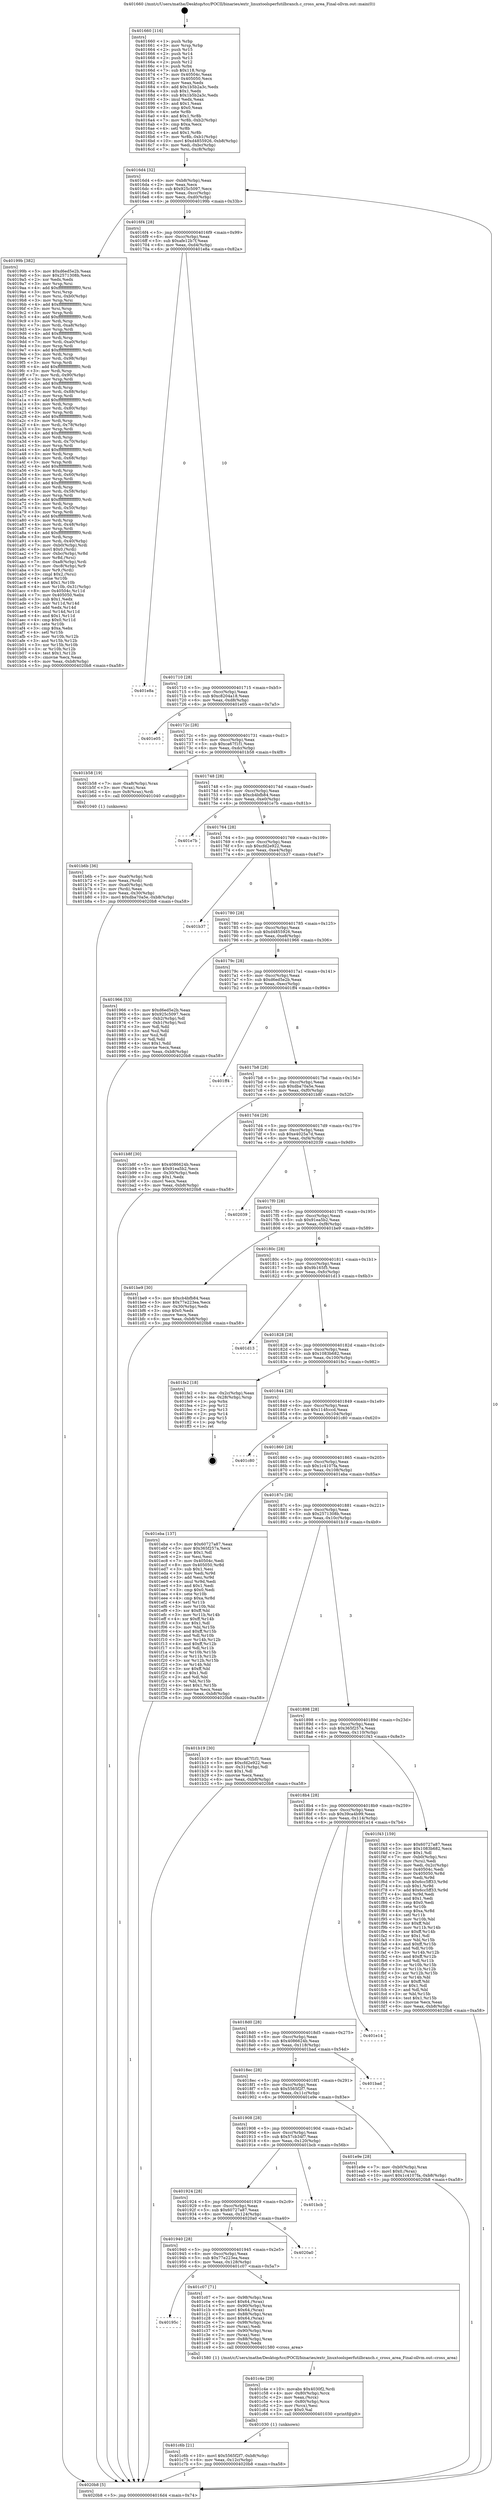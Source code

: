 digraph "0x401660" {
  label = "0x401660 (/mnt/c/Users/mathe/Desktop/tcc/POCII/binaries/extr_linuxtoolsperfutilbranch.c_cross_area_Final-ollvm.out::main(0))"
  labelloc = "t"
  node[shape=record]

  Entry [label="",width=0.3,height=0.3,shape=circle,fillcolor=black,style=filled]
  "0x4016d4" [label="{
     0x4016d4 [32]\l
     | [instrs]\l
     &nbsp;&nbsp;0x4016d4 \<+6\>: mov -0xb8(%rbp),%eax\l
     &nbsp;&nbsp;0x4016da \<+2\>: mov %eax,%ecx\l
     &nbsp;&nbsp;0x4016dc \<+6\>: sub $0x925c5097,%ecx\l
     &nbsp;&nbsp;0x4016e2 \<+6\>: mov %eax,-0xcc(%rbp)\l
     &nbsp;&nbsp;0x4016e8 \<+6\>: mov %ecx,-0xd0(%rbp)\l
     &nbsp;&nbsp;0x4016ee \<+6\>: je 000000000040199b \<main+0x33b\>\l
  }"]
  "0x40199b" [label="{
     0x40199b [382]\l
     | [instrs]\l
     &nbsp;&nbsp;0x40199b \<+5\>: mov $0xd6ed5e2b,%eax\l
     &nbsp;&nbsp;0x4019a0 \<+5\>: mov $0x2571308b,%ecx\l
     &nbsp;&nbsp;0x4019a5 \<+2\>: xor %edx,%edx\l
     &nbsp;&nbsp;0x4019a7 \<+3\>: mov %rsp,%rsi\l
     &nbsp;&nbsp;0x4019aa \<+4\>: add $0xfffffffffffffff0,%rsi\l
     &nbsp;&nbsp;0x4019ae \<+3\>: mov %rsi,%rsp\l
     &nbsp;&nbsp;0x4019b1 \<+7\>: mov %rsi,-0xb0(%rbp)\l
     &nbsp;&nbsp;0x4019b8 \<+3\>: mov %rsp,%rsi\l
     &nbsp;&nbsp;0x4019bb \<+4\>: add $0xfffffffffffffff0,%rsi\l
     &nbsp;&nbsp;0x4019bf \<+3\>: mov %rsi,%rsp\l
     &nbsp;&nbsp;0x4019c2 \<+3\>: mov %rsp,%rdi\l
     &nbsp;&nbsp;0x4019c5 \<+4\>: add $0xfffffffffffffff0,%rdi\l
     &nbsp;&nbsp;0x4019c9 \<+3\>: mov %rdi,%rsp\l
     &nbsp;&nbsp;0x4019cc \<+7\>: mov %rdi,-0xa8(%rbp)\l
     &nbsp;&nbsp;0x4019d3 \<+3\>: mov %rsp,%rdi\l
     &nbsp;&nbsp;0x4019d6 \<+4\>: add $0xfffffffffffffff0,%rdi\l
     &nbsp;&nbsp;0x4019da \<+3\>: mov %rdi,%rsp\l
     &nbsp;&nbsp;0x4019dd \<+7\>: mov %rdi,-0xa0(%rbp)\l
     &nbsp;&nbsp;0x4019e4 \<+3\>: mov %rsp,%rdi\l
     &nbsp;&nbsp;0x4019e7 \<+4\>: add $0xfffffffffffffff0,%rdi\l
     &nbsp;&nbsp;0x4019eb \<+3\>: mov %rdi,%rsp\l
     &nbsp;&nbsp;0x4019ee \<+7\>: mov %rdi,-0x98(%rbp)\l
     &nbsp;&nbsp;0x4019f5 \<+3\>: mov %rsp,%rdi\l
     &nbsp;&nbsp;0x4019f8 \<+4\>: add $0xfffffffffffffff0,%rdi\l
     &nbsp;&nbsp;0x4019fc \<+3\>: mov %rdi,%rsp\l
     &nbsp;&nbsp;0x4019ff \<+7\>: mov %rdi,-0x90(%rbp)\l
     &nbsp;&nbsp;0x401a06 \<+3\>: mov %rsp,%rdi\l
     &nbsp;&nbsp;0x401a09 \<+4\>: add $0xfffffffffffffff0,%rdi\l
     &nbsp;&nbsp;0x401a0d \<+3\>: mov %rdi,%rsp\l
     &nbsp;&nbsp;0x401a10 \<+7\>: mov %rdi,-0x88(%rbp)\l
     &nbsp;&nbsp;0x401a17 \<+3\>: mov %rsp,%rdi\l
     &nbsp;&nbsp;0x401a1a \<+4\>: add $0xfffffffffffffff0,%rdi\l
     &nbsp;&nbsp;0x401a1e \<+3\>: mov %rdi,%rsp\l
     &nbsp;&nbsp;0x401a21 \<+4\>: mov %rdi,-0x80(%rbp)\l
     &nbsp;&nbsp;0x401a25 \<+3\>: mov %rsp,%rdi\l
     &nbsp;&nbsp;0x401a28 \<+4\>: add $0xfffffffffffffff0,%rdi\l
     &nbsp;&nbsp;0x401a2c \<+3\>: mov %rdi,%rsp\l
     &nbsp;&nbsp;0x401a2f \<+4\>: mov %rdi,-0x78(%rbp)\l
     &nbsp;&nbsp;0x401a33 \<+3\>: mov %rsp,%rdi\l
     &nbsp;&nbsp;0x401a36 \<+4\>: add $0xfffffffffffffff0,%rdi\l
     &nbsp;&nbsp;0x401a3a \<+3\>: mov %rdi,%rsp\l
     &nbsp;&nbsp;0x401a3d \<+4\>: mov %rdi,-0x70(%rbp)\l
     &nbsp;&nbsp;0x401a41 \<+3\>: mov %rsp,%rdi\l
     &nbsp;&nbsp;0x401a44 \<+4\>: add $0xfffffffffffffff0,%rdi\l
     &nbsp;&nbsp;0x401a48 \<+3\>: mov %rdi,%rsp\l
     &nbsp;&nbsp;0x401a4b \<+4\>: mov %rdi,-0x68(%rbp)\l
     &nbsp;&nbsp;0x401a4f \<+3\>: mov %rsp,%rdi\l
     &nbsp;&nbsp;0x401a52 \<+4\>: add $0xfffffffffffffff0,%rdi\l
     &nbsp;&nbsp;0x401a56 \<+3\>: mov %rdi,%rsp\l
     &nbsp;&nbsp;0x401a59 \<+4\>: mov %rdi,-0x60(%rbp)\l
     &nbsp;&nbsp;0x401a5d \<+3\>: mov %rsp,%rdi\l
     &nbsp;&nbsp;0x401a60 \<+4\>: add $0xfffffffffffffff0,%rdi\l
     &nbsp;&nbsp;0x401a64 \<+3\>: mov %rdi,%rsp\l
     &nbsp;&nbsp;0x401a67 \<+4\>: mov %rdi,-0x58(%rbp)\l
     &nbsp;&nbsp;0x401a6b \<+3\>: mov %rsp,%rdi\l
     &nbsp;&nbsp;0x401a6e \<+4\>: add $0xfffffffffffffff0,%rdi\l
     &nbsp;&nbsp;0x401a72 \<+3\>: mov %rdi,%rsp\l
     &nbsp;&nbsp;0x401a75 \<+4\>: mov %rdi,-0x50(%rbp)\l
     &nbsp;&nbsp;0x401a79 \<+3\>: mov %rsp,%rdi\l
     &nbsp;&nbsp;0x401a7c \<+4\>: add $0xfffffffffffffff0,%rdi\l
     &nbsp;&nbsp;0x401a80 \<+3\>: mov %rdi,%rsp\l
     &nbsp;&nbsp;0x401a83 \<+4\>: mov %rdi,-0x48(%rbp)\l
     &nbsp;&nbsp;0x401a87 \<+3\>: mov %rsp,%rdi\l
     &nbsp;&nbsp;0x401a8a \<+4\>: add $0xfffffffffffffff0,%rdi\l
     &nbsp;&nbsp;0x401a8e \<+3\>: mov %rdi,%rsp\l
     &nbsp;&nbsp;0x401a91 \<+4\>: mov %rdi,-0x40(%rbp)\l
     &nbsp;&nbsp;0x401a95 \<+7\>: mov -0xb0(%rbp),%rdi\l
     &nbsp;&nbsp;0x401a9c \<+6\>: movl $0x0,(%rdi)\l
     &nbsp;&nbsp;0x401aa2 \<+7\>: mov -0xbc(%rbp),%r8d\l
     &nbsp;&nbsp;0x401aa9 \<+3\>: mov %r8d,(%rsi)\l
     &nbsp;&nbsp;0x401aac \<+7\>: mov -0xa8(%rbp),%rdi\l
     &nbsp;&nbsp;0x401ab3 \<+7\>: mov -0xc8(%rbp),%r9\l
     &nbsp;&nbsp;0x401aba \<+3\>: mov %r9,(%rdi)\l
     &nbsp;&nbsp;0x401abd \<+3\>: cmpl $0x2,(%rsi)\l
     &nbsp;&nbsp;0x401ac0 \<+4\>: setne %r10b\l
     &nbsp;&nbsp;0x401ac4 \<+4\>: and $0x1,%r10b\l
     &nbsp;&nbsp;0x401ac8 \<+4\>: mov %r10b,-0x31(%rbp)\l
     &nbsp;&nbsp;0x401acc \<+8\>: mov 0x40504c,%r11d\l
     &nbsp;&nbsp;0x401ad4 \<+7\>: mov 0x405050,%ebx\l
     &nbsp;&nbsp;0x401adb \<+3\>: sub $0x1,%edx\l
     &nbsp;&nbsp;0x401ade \<+3\>: mov %r11d,%r14d\l
     &nbsp;&nbsp;0x401ae1 \<+3\>: add %edx,%r14d\l
     &nbsp;&nbsp;0x401ae4 \<+4\>: imul %r14d,%r11d\l
     &nbsp;&nbsp;0x401ae8 \<+4\>: and $0x1,%r11d\l
     &nbsp;&nbsp;0x401aec \<+4\>: cmp $0x0,%r11d\l
     &nbsp;&nbsp;0x401af0 \<+4\>: sete %r10b\l
     &nbsp;&nbsp;0x401af4 \<+3\>: cmp $0xa,%ebx\l
     &nbsp;&nbsp;0x401af7 \<+4\>: setl %r15b\l
     &nbsp;&nbsp;0x401afb \<+3\>: mov %r10b,%r12b\l
     &nbsp;&nbsp;0x401afe \<+3\>: and %r15b,%r12b\l
     &nbsp;&nbsp;0x401b01 \<+3\>: xor %r15b,%r10b\l
     &nbsp;&nbsp;0x401b04 \<+3\>: or %r10b,%r12b\l
     &nbsp;&nbsp;0x401b07 \<+4\>: test $0x1,%r12b\l
     &nbsp;&nbsp;0x401b0b \<+3\>: cmovne %ecx,%eax\l
     &nbsp;&nbsp;0x401b0e \<+6\>: mov %eax,-0xb8(%rbp)\l
     &nbsp;&nbsp;0x401b14 \<+5\>: jmp 00000000004020b8 \<main+0xa58\>\l
  }"]
  "0x4016f4" [label="{
     0x4016f4 [28]\l
     | [instrs]\l
     &nbsp;&nbsp;0x4016f4 \<+5\>: jmp 00000000004016f9 \<main+0x99\>\l
     &nbsp;&nbsp;0x4016f9 \<+6\>: mov -0xcc(%rbp),%eax\l
     &nbsp;&nbsp;0x4016ff \<+5\>: sub $0xafe12b7f,%eax\l
     &nbsp;&nbsp;0x401704 \<+6\>: mov %eax,-0xd4(%rbp)\l
     &nbsp;&nbsp;0x40170a \<+6\>: je 0000000000401e8a \<main+0x82a\>\l
  }"]
  Exit [label="",width=0.3,height=0.3,shape=circle,fillcolor=black,style=filled,peripheries=2]
  "0x401e8a" [label="{
     0x401e8a\l
  }", style=dashed]
  "0x401710" [label="{
     0x401710 [28]\l
     | [instrs]\l
     &nbsp;&nbsp;0x401710 \<+5\>: jmp 0000000000401715 \<main+0xb5\>\l
     &nbsp;&nbsp;0x401715 \<+6\>: mov -0xcc(%rbp),%eax\l
     &nbsp;&nbsp;0x40171b \<+5\>: sub $0xc8204a18,%eax\l
     &nbsp;&nbsp;0x401720 \<+6\>: mov %eax,-0xd8(%rbp)\l
     &nbsp;&nbsp;0x401726 \<+6\>: je 0000000000401e05 \<main+0x7a5\>\l
  }"]
  "0x401c6b" [label="{
     0x401c6b [21]\l
     | [instrs]\l
     &nbsp;&nbsp;0x401c6b \<+10\>: movl $0x5565f2f7,-0xb8(%rbp)\l
     &nbsp;&nbsp;0x401c75 \<+6\>: mov %eax,-0x12c(%rbp)\l
     &nbsp;&nbsp;0x401c7b \<+5\>: jmp 00000000004020b8 \<main+0xa58\>\l
  }"]
  "0x401e05" [label="{
     0x401e05\l
  }", style=dashed]
  "0x40172c" [label="{
     0x40172c [28]\l
     | [instrs]\l
     &nbsp;&nbsp;0x40172c \<+5\>: jmp 0000000000401731 \<main+0xd1\>\l
     &nbsp;&nbsp;0x401731 \<+6\>: mov -0xcc(%rbp),%eax\l
     &nbsp;&nbsp;0x401737 \<+5\>: sub $0xca67f1f1,%eax\l
     &nbsp;&nbsp;0x40173c \<+6\>: mov %eax,-0xdc(%rbp)\l
     &nbsp;&nbsp;0x401742 \<+6\>: je 0000000000401b58 \<main+0x4f8\>\l
  }"]
  "0x401c4e" [label="{
     0x401c4e [29]\l
     | [instrs]\l
     &nbsp;&nbsp;0x401c4e \<+10\>: movabs $0x4030f2,%rdi\l
     &nbsp;&nbsp;0x401c58 \<+4\>: mov -0x80(%rbp),%rcx\l
     &nbsp;&nbsp;0x401c5c \<+2\>: mov %eax,(%rcx)\l
     &nbsp;&nbsp;0x401c5e \<+4\>: mov -0x80(%rbp),%rcx\l
     &nbsp;&nbsp;0x401c62 \<+2\>: mov (%rcx),%esi\l
     &nbsp;&nbsp;0x401c64 \<+2\>: mov $0x0,%al\l
     &nbsp;&nbsp;0x401c66 \<+5\>: call 0000000000401030 \<printf@plt\>\l
     | [calls]\l
     &nbsp;&nbsp;0x401030 \{1\} (unknown)\l
  }"]
  "0x401b58" [label="{
     0x401b58 [19]\l
     | [instrs]\l
     &nbsp;&nbsp;0x401b58 \<+7\>: mov -0xa8(%rbp),%rax\l
     &nbsp;&nbsp;0x401b5f \<+3\>: mov (%rax),%rax\l
     &nbsp;&nbsp;0x401b62 \<+4\>: mov 0x8(%rax),%rdi\l
     &nbsp;&nbsp;0x401b66 \<+5\>: call 0000000000401040 \<atoi@plt\>\l
     | [calls]\l
     &nbsp;&nbsp;0x401040 \{1\} (unknown)\l
  }"]
  "0x401748" [label="{
     0x401748 [28]\l
     | [instrs]\l
     &nbsp;&nbsp;0x401748 \<+5\>: jmp 000000000040174d \<main+0xed\>\l
     &nbsp;&nbsp;0x40174d \<+6\>: mov -0xcc(%rbp),%eax\l
     &nbsp;&nbsp;0x401753 \<+5\>: sub $0xcb4bfb84,%eax\l
     &nbsp;&nbsp;0x401758 \<+6\>: mov %eax,-0xe0(%rbp)\l
     &nbsp;&nbsp;0x40175e \<+6\>: je 0000000000401e7b \<main+0x81b\>\l
  }"]
  "0x40195c" [label="{
     0x40195c\l
  }", style=dashed]
  "0x401e7b" [label="{
     0x401e7b\l
  }", style=dashed]
  "0x401764" [label="{
     0x401764 [28]\l
     | [instrs]\l
     &nbsp;&nbsp;0x401764 \<+5\>: jmp 0000000000401769 \<main+0x109\>\l
     &nbsp;&nbsp;0x401769 \<+6\>: mov -0xcc(%rbp),%eax\l
     &nbsp;&nbsp;0x40176f \<+5\>: sub $0xcfd2e922,%eax\l
     &nbsp;&nbsp;0x401774 \<+6\>: mov %eax,-0xe4(%rbp)\l
     &nbsp;&nbsp;0x40177a \<+6\>: je 0000000000401b37 \<main+0x4d7\>\l
  }"]
  "0x401c07" [label="{
     0x401c07 [71]\l
     | [instrs]\l
     &nbsp;&nbsp;0x401c07 \<+7\>: mov -0x98(%rbp),%rax\l
     &nbsp;&nbsp;0x401c0e \<+6\>: movl $0x64,(%rax)\l
     &nbsp;&nbsp;0x401c14 \<+7\>: mov -0x90(%rbp),%rax\l
     &nbsp;&nbsp;0x401c1b \<+6\>: movl $0x64,(%rax)\l
     &nbsp;&nbsp;0x401c21 \<+7\>: mov -0x88(%rbp),%rax\l
     &nbsp;&nbsp;0x401c28 \<+6\>: movl $0x64,(%rax)\l
     &nbsp;&nbsp;0x401c2e \<+7\>: mov -0x98(%rbp),%rax\l
     &nbsp;&nbsp;0x401c35 \<+2\>: mov (%rax),%edi\l
     &nbsp;&nbsp;0x401c37 \<+7\>: mov -0x90(%rbp),%rax\l
     &nbsp;&nbsp;0x401c3e \<+2\>: mov (%rax),%esi\l
     &nbsp;&nbsp;0x401c40 \<+7\>: mov -0x88(%rbp),%rax\l
     &nbsp;&nbsp;0x401c47 \<+2\>: mov (%rax),%edx\l
     &nbsp;&nbsp;0x401c49 \<+5\>: call 0000000000401580 \<cross_area\>\l
     | [calls]\l
     &nbsp;&nbsp;0x401580 \{1\} (/mnt/c/Users/mathe/Desktop/tcc/POCII/binaries/extr_linuxtoolsperfutilbranch.c_cross_area_Final-ollvm.out::cross_area)\l
  }"]
  "0x401b37" [label="{
     0x401b37\l
  }", style=dashed]
  "0x401780" [label="{
     0x401780 [28]\l
     | [instrs]\l
     &nbsp;&nbsp;0x401780 \<+5\>: jmp 0000000000401785 \<main+0x125\>\l
     &nbsp;&nbsp;0x401785 \<+6\>: mov -0xcc(%rbp),%eax\l
     &nbsp;&nbsp;0x40178b \<+5\>: sub $0xd4855926,%eax\l
     &nbsp;&nbsp;0x401790 \<+6\>: mov %eax,-0xe8(%rbp)\l
     &nbsp;&nbsp;0x401796 \<+6\>: je 0000000000401966 \<main+0x306\>\l
  }"]
  "0x401940" [label="{
     0x401940 [28]\l
     | [instrs]\l
     &nbsp;&nbsp;0x401940 \<+5\>: jmp 0000000000401945 \<main+0x2e5\>\l
     &nbsp;&nbsp;0x401945 \<+6\>: mov -0xcc(%rbp),%eax\l
     &nbsp;&nbsp;0x40194b \<+5\>: sub $0x77e223ea,%eax\l
     &nbsp;&nbsp;0x401950 \<+6\>: mov %eax,-0x128(%rbp)\l
     &nbsp;&nbsp;0x401956 \<+6\>: je 0000000000401c07 \<main+0x5a7\>\l
  }"]
  "0x401966" [label="{
     0x401966 [53]\l
     | [instrs]\l
     &nbsp;&nbsp;0x401966 \<+5\>: mov $0xd6ed5e2b,%eax\l
     &nbsp;&nbsp;0x40196b \<+5\>: mov $0x925c5097,%ecx\l
     &nbsp;&nbsp;0x401970 \<+6\>: mov -0xb2(%rbp),%dl\l
     &nbsp;&nbsp;0x401976 \<+7\>: mov -0xb1(%rbp),%sil\l
     &nbsp;&nbsp;0x40197d \<+3\>: mov %dl,%dil\l
     &nbsp;&nbsp;0x401980 \<+3\>: and %sil,%dil\l
     &nbsp;&nbsp;0x401983 \<+3\>: xor %sil,%dl\l
     &nbsp;&nbsp;0x401986 \<+3\>: or %dl,%dil\l
     &nbsp;&nbsp;0x401989 \<+4\>: test $0x1,%dil\l
     &nbsp;&nbsp;0x40198d \<+3\>: cmovne %ecx,%eax\l
     &nbsp;&nbsp;0x401990 \<+6\>: mov %eax,-0xb8(%rbp)\l
     &nbsp;&nbsp;0x401996 \<+5\>: jmp 00000000004020b8 \<main+0xa58\>\l
  }"]
  "0x40179c" [label="{
     0x40179c [28]\l
     | [instrs]\l
     &nbsp;&nbsp;0x40179c \<+5\>: jmp 00000000004017a1 \<main+0x141\>\l
     &nbsp;&nbsp;0x4017a1 \<+6\>: mov -0xcc(%rbp),%eax\l
     &nbsp;&nbsp;0x4017a7 \<+5\>: sub $0xd6ed5e2b,%eax\l
     &nbsp;&nbsp;0x4017ac \<+6\>: mov %eax,-0xec(%rbp)\l
     &nbsp;&nbsp;0x4017b2 \<+6\>: je 0000000000401ff4 \<main+0x994\>\l
  }"]
  "0x4020b8" [label="{
     0x4020b8 [5]\l
     | [instrs]\l
     &nbsp;&nbsp;0x4020b8 \<+5\>: jmp 00000000004016d4 \<main+0x74\>\l
  }"]
  "0x401660" [label="{
     0x401660 [116]\l
     | [instrs]\l
     &nbsp;&nbsp;0x401660 \<+1\>: push %rbp\l
     &nbsp;&nbsp;0x401661 \<+3\>: mov %rsp,%rbp\l
     &nbsp;&nbsp;0x401664 \<+2\>: push %r15\l
     &nbsp;&nbsp;0x401666 \<+2\>: push %r14\l
     &nbsp;&nbsp;0x401668 \<+2\>: push %r13\l
     &nbsp;&nbsp;0x40166a \<+2\>: push %r12\l
     &nbsp;&nbsp;0x40166c \<+1\>: push %rbx\l
     &nbsp;&nbsp;0x40166d \<+7\>: sub $0x118,%rsp\l
     &nbsp;&nbsp;0x401674 \<+7\>: mov 0x40504c,%eax\l
     &nbsp;&nbsp;0x40167b \<+7\>: mov 0x405050,%ecx\l
     &nbsp;&nbsp;0x401682 \<+2\>: mov %eax,%edx\l
     &nbsp;&nbsp;0x401684 \<+6\>: add $0x1b5b2a3c,%edx\l
     &nbsp;&nbsp;0x40168a \<+3\>: sub $0x1,%edx\l
     &nbsp;&nbsp;0x40168d \<+6\>: sub $0x1b5b2a3c,%edx\l
     &nbsp;&nbsp;0x401693 \<+3\>: imul %edx,%eax\l
     &nbsp;&nbsp;0x401696 \<+3\>: and $0x1,%eax\l
     &nbsp;&nbsp;0x401699 \<+3\>: cmp $0x0,%eax\l
     &nbsp;&nbsp;0x40169c \<+4\>: sete %r8b\l
     &nbsp;&nbsp;0x4016a0 \<+4\>: and $0x1,%r8b\l
     &nbsp;&nbsp;0x4016a4 \<+7\>: mov %r8b,-0xb2(%rbp)\l
     &nbsp;&nbsp;0x4016ab \<+3\>: cmp $0xa,%ecx\l
     &nbsp;&nbsp;0x4016ae \<+4\>: setl %r8b\l
     &nbsp;&nbsp;0x4016b2 \<+4\>: and $0x1,%r8b\l
     &nbsp;&nbsp;0x4016b6 \<+7\>: mov %r8b,-0xb1(%rbp)\l
     &nbsp;&nbsp;0x4016bd \<+10\>: movl $0xd4855926,-0xb8(%rbp)\l
     &nbsp;&nbsp;0x4016c7 \<+6\>: mov %edi,-0xbc(%rbp)\l
     &nbsp;&nbsp;0x4016cd \<+7\>: mov %rsi,-0xc8(%rbp)\l
  }"]
  "0x4020a0" [label="{
     0x4020a0\l
  }", style=dashed]
  "0x401924" [label="{
     0x401924 [28]\l
     | [instrs]\l
     &nbsp;&nbsp;0x401924 \<+5\>: jmp 0000000000401929 \<main+0x2c9\>\l
     &nbsp;&nbsp;0x401929 \<+6\>: mov -0xcc(%rbp),%eax\l
     &nbsp;&nbsp;0x40192f \<+5\>: sub $0x60727a87,%eax\l
     &nbsp;&nbsp;0x401934 \<+6\>: mov %eax,-0x124(%rbp)\l
     &nbsp;&nbsp;0x40193a \<+6\>: je 00000000004020a0 \<main+0xa40\>\l
  }"]
  "0x401ff4" [label="{
     0x401ff4\l
  }", style=dashed]
  "0x4017b8" [label="{
     0x4017b8 [28]\l
     | [instrs]\l
     &nbsp;&nbsp;0x4017b8 \<+5\>: jmp 00000000004017bd \<main+0x15d\>\l
     &nbsp;&nbsp;0x4017bd \<+6\>: mov -0xcc(%rbp),%eax\l
     &nbsp;&nbsp;0x4017c3 \<+5\>: sub $0xdba70a5e,%eax\l
     &nbsp;&nbsp;0x4017c8 \<+6\>: mov %eax,-0xf0(%rbp)\l
     &nbsp;&nbsp;0x4017ce \<+6\>: je 0000000000401b8f \<main+0x52f\>\l
  }"]
  "0x401bcb" [label="{
     0x401bcb\l
  }", style=dashed]
  "0x401b8f" [label="{
     0x401b8f [30]\l
     | [instrs]\l
     &nbsp;&nbsp;0x401b8f \<+5\>: mov $0x4086624b,%eax\l
     &nbsp;&nbsp;0x401b94 \<+5\>: mov $0x91ea5b2,%ecx\l
     &nbsp;&nbsp;0x401b99 \<+3\>: mov -0x30(%rbp),%edx\l
     &nbsp;&nbsp;0x401b9c \<+3\>: cmp $0x1,%edx\l
     &nbsp;&nbsp;0x401b9f \<+3\>: cmovl %ecx,%eax\l
     &nbsp;&nbsp;0x401ba2 \<+6\>: mov %eax,-0xb8(%rbp)\l
     &nbsp;&nbsp;0x401ba8 \<+5\>: jmp 00000000004020b8 \<main+0xa58\>\l
  }"]
  "0x4017d4" [label="{
     0x4017d4 [28]\l
     | [instrs]\l
     &nbsp;&nbsp;0x4017d4 \<+5\>: jmp 00000000004017d9 \<main+0x179\>\l
     &nbsp;&nbsp;0x4017d9 \<+6\>: mov -0xcc(%rbp),%eax\l
     &nbsp;&nbsp;0x4017df \<+5\>: sub $0xe4025a7d,%eax\l
     &nbsp;&nbsp;0x4017e4 \<+6\>: mov %eax,-0xf4(%rbp)\l
     &nbsp;&nbsp;0x4017ea \<+6\>: je 0000000000402039 \<main+0x9d9\>\l
  }"]
  "0x401908" [label="{
     0x401908 [28]\l
     | [instrs]\l
     &nbsp;&nbsp;0x401908 \<+5\>: jmp 000000000040190d \<main+0x2ad\>\l
     &nbsp;&nbsp;0x40190d \<+6\>: mov -0xcc(%rbp),%eax\l
     &nbsp;&nbsp;0x401913 \<+5\>: sub $0x57cb34f7,%eax\l
     &nbsp;&nbsp;0x401918 \<+6\>: mov %eax,-0x120(%rbp)\l
     &nbsp;&nbsp;0x40191e \<+6\>: je 0000000000401bcb \<main+0x56b\>\l
  }"]
  "0x402039" [label="{
     0x402039\l
  }", style=dashed]
  "0x4017f0" [label="{
     0x4017f0 [28]\l
     | [instrs]\l
     &nbsp;&nbsp;0x4017f0 \<+5\>: jmp 00000000004017f5 \<main+0x195\>\l
     &nbsp;&nbsp;0x4017f5 \<+6\>: mov -0xcc(%rbp),%eax\l
     &nbsp;&nbsp;0x4017fb \<+5\>: sub $0x91ea5b2,%eax\l
     &nbsp;&nbsp;0x401800 \<+6\>: mov %eax,-0xf8(%rbp)\l
     &nbsp;&nbsp;0x401806 \<+6\>: je 0000000000401be9 \<main+0x589\>\l
  }"]
  "0x401e9e" [label="{
     0x401e9e [28]\l
     | [instrs]\l
     &nbsp;&nbsp;0x401e9e \<+7\>: mov -0xb0(%rbp),%rax\l
     &nbsp;&nbsp;0x401ea5 \<+6\>: movl $0x0,(%rax)\l
     &nbsp;&nbsp;0x401eab \<+10\>: movl $0x1c4107fa,-0xb8(%rbp)\l
     &nbsp;&nbsp;0x401eb5 \<+5\>: jmp 00000000004020b8 \<main+0xa58\>\l
  }"]
  "0x401be9" [label="{
     0x401be9 [30]\l
     | [instrs]\l
     &nbsp;&nbsp;0x401be9 \<+5\>: mov $0xcb4bfb84,%eax\l
     &nbsp;&nbsp;0x401bee \<+5\>: mov $0x77e223ea,%ecx\l
     &nbsp;&nbsp;0x401bf3 \<+3\>: mov -0x30(%rbp),%edx\l
     &nbsp;&nbsp;0x401bf6 \<+3\>: cmp $0x0,%edx\l
     &nbsp;&nbsp;0x401bf9 \<+3\>: cmove %ecx,%eax\l
     &nbsp;&nbsp;0x401bfc \<+6\>: mov %eax,-0xb8(%rbp)\l
     &nbsp;&nbsp;0x401c02 \<+5\>: jmp 00000000004020b8 \<main+0xa58\>\l
  }"]
  "0x40180c" [label="{
     0x40180c [28]\l
     | [instrs]\l
     &nbsp;&nbsp;0x40180c \<+5\>: jmp 0000000000401811 \<main+0x1b1\>\l
     &nbsp;&nbsp;0x401811 \<+6\>: mov -0xcc(%rbp),%eax\l
     &nbsp;&nbsp;0x401817 \<+5\>: sub $0x9b165f5,%eax\l
     &nbsp;&nbsp;0x40181c \<+6\>: mov %eax,-0xfc(%rbp)\l
     &nbsp;&nbsp;0x401822 \<+6\>: je 0000000000401d13 \<main+0x6b3\>\l
  }"]
  "0x4018ec" [label="{
     0x4018ec [28]\l
     | [instrs]\l
     &nbsp;&nbsp;0x4018ec \<+5\>: jmp 00000000004018f1 \<main+0x291\>\l
     &nbsp;&nbsp;0x4018f1 \<+6\>: mov -0xcc(%rbp),%eax\l
     &nbsp;&nbsp;0x4018f7 \<+5\>: sub $0x5565f2f7,%eax\l
     &nbsp;&nbsp;0x4018fc \<+6\>: mov %eax,-0x11c(%rbp)\l
     &nbsp;&nbsp;0x401902 \<+6\>: je 0000000000401e9e \<main+0x83e\>\l
  }"]
  "0x401d13" [label="{
     0x401d13\l
  }", style=dashed]
  "0x401828" [label="{
     0x401828 [28]\l
     | [instrs]\l
     &nbsp;&nbsp;0x401828 \<+5\>: jmp 000000000040182d \<main+0x1cd\>\l
     &nbsp;&nbsp;0x40182d \<+6\>: mov -0xcc(%rbp),%eax\l
     &nbsp;&nbsp;0x401833 \<+5\>: sub $0x1083b682,%eax\l
     &nbsp;&nbsp;0x401838 \<+6\>: mov %eax,-0x100(%rbp)\l
     &nbsp;&nbsp;0x40183e \<+6\>: je 0000000000401fe2 \<main+0x982\>\l
  }"]
  "0x401bad" [label="{
     0x401bad\l
  }", style=dashed]
  "0x401fe2" [label="{
     0x401fe2 [18]\l
     | [instrs]\l
     &nbsp;&nbsp;0x401fe2 \<+3\>: mov -0x2c(%rbp),%eax\l
     &nbsp;&nbsp;0x401fe5 \<+4\>: lea -0x28(%rbp),%rsp\l
     &nbsp;&nbsp;0x401fe9 \<+1\>: pop %rbx\l
     &nbsp;&nbsp;0x401fea \<+2\>: pop %r12\l
     &nbsp;&nbsp;0x401fec \<+2\>: pop %r13\l
     &nbsp;&nbsp;0x401fee \<+2\>: pop %r14\l
     &nbsp;&nbsp;0x401ff0 \<+2\>: pop %r15\l
     &nbsp;&nbsp;0x401ff2 \<+1\>: pop %rbp\l
     &nbsp;&nbsp;0x401ff3 \<+1\>: ret\l
  }"]
  "0x401844" [label="{
     0x401844 [28]\l
     | [instrs]\l
     &nbsp;&nbsp;0x401844 \<+5\>: jmp 0000000000401849 \<main+0x1e9\>\l
     &nbsp;&nbsp;0x401849 \<+6\>: mov -0xcc(%rbp),%eax\l
     &nbsp;&nbsp;0x40184f \<+5\>: sub $0x114fcccd,%eax\l
     &nbsp;&nbsp;0x401854 \<+6\>: mov %eax,-0x104(%rbp)\l
     &nbsp;&nbsp;0x40185a \<+6\>: je 0000000000401c80 \<main+0x620\>\l
  }"]
  "0x4018d0" [label="{
     0x4018d0 [28]\l
     | [instrs]\l
     &nbsp;&nbsp;0x4018d0 \<+5\>: jmp 00000000004018d5 \<main+0x275\>\l
     &nbsp;&nbsp;0x4018d5 \<+6\>: mov -0xcc(%rbp),%eax\l
     &nbsp;&nbsp;0x4018db \<+5\>: sub $0x4086624b,%eax\l
     &nbsp;&nbsp;0x4018e0 \<+6\>: mov %eax,-0x118(%rbp)\l
     &nbsp;&nbsp;0x4018e6 \<+6\>: je 0000000000401bad \<main+0x54d\>\l
  }"]
  "0x401c80" [label="{
     0x401c80\l
  }", style=dashed]
  "0x401860" [label="{
     0x401860 [28]\l
     | [instrs]\l
     &nbsp;&nbsp;0x401860 \<+5\>: jmp 0000000000401865 \<main+0x205\>\l
     &nbsp;&nbsp;0x401865 \<+6\>: mov -0xcc(%rbp),%eax\l
     &nbsp;&nbsp;0x40186b \<+5\>: sub $0x1c4107fa,%eax\l
     &nbsp;&nbsp;0x401870 \<+6\>: mov %eax,-0x108(%rbp)\l
     &nbsp;&nbsp;0x401876 \<+6\>: je 0000000000401eba \<main+0x85a\>\l
  }"]
  "0x401e14" [label="{
     0x401e14\l
  }", style=dashed]
  "0x401eba" [label="{
     0x401eba [137]\l
     | [instrs]\l
     &nbsp;&nbsp;0x401eba \<+5\>: mov $0x60727a87,%eax\l
     &nbsp;&nbsp;0x401ebf \<+5\>: mov $0x365f257a,%ecx\l
     &nbsp;&nbsp;0x401ec4 \<+2\>: mov $0x1,%dl\l
     &nbsp;&nbsp;0x401ec6 \<+2\>: xor %esi,%esi\l
     &nbsp;&nbsp;0x401ec8 \<+7\>: mov 0x40504c,%edi\l
     &nbsp;&nbsp;0x401ecf \<+8\>: mov 0x405050,%r8d\l
     &nbsp;&nbsp;0x401ed7 \<+3\>: sub $0x1,%esi\l
     &nbsp;&nbsp;0x401eda \<+3\>: mov %edi,%r9d\l
     &nbsp;&nbsp;0x401edd \<+3\>: add %esi,%r9d\l
     &nbsp;&nbsp;0x401ee0 \<+4\>: imul %r9d,%edi\l
     &nbsp;&nbsp;0x401ee4 \<+3\>: and $0x1,%edi\l
     &nbsp;&nbsp;0x401ee7 \<+3\>: cmp $0x0,%edi\l
     &nbsp;&nbsp;0x401eea \<+4\>: sete %r10b\l
     &nbsp;&nbsp;0x401eee \<+4\>: cmp $0xa,%r8d\l
     &nbsp;&nbsp;0x401ef2 \<+4\>: setl %r11b\l
     &nbsp;&nbsp;0x401ef6 \<+3\>: mov %r10b,%bl\l
     &nbsp;&nbsp;0x401ef9 \<+3\>: xor $0xff,%bl\l
     &nbsp;&nbsp;0x401efc \<+3\>: mov %r11b,%r14b\l
     &nbsp;&nbsp;0x401eff \<+4\>: xor $0xff,%r14b\l
     &nbsp;&nbsp;0x401f03 \<+3\>: xor $0x1,%dl\l
     &nbsp;&nbsp;0x401f06 \<+3\>: mov %bl,%r15b\l
     &nbsp;&nbsp;0x401f09 \<+4\>: and $0xff,%r15b\l
     &nbsp;&nbsp;0x401f0d \<+3\>: and %dl,%r10b\l
     &nbsp;&nbsp;0x401f10 \<+3\>: mov %r14b,%r12b\l
     &nbsp;&nbsp;0x401f13 \<+4\>: and $0xff,%r12b\l
     &nbsp;&nbsp;0x401f17 \<+3\>: and %dl,%r11b\l
     &nbsp;&nbsp;0x401f1a \<+3\>: or %r10b,%r15b\l
     &nbsp;&nbsp;0x401f1d \<+3\>: or %r11b,%r12b\l
     &nbsp;&nbsp;0x401f20 \<+3\>: xor %r12b,%r15b\l
     &nbsp;&nbsp;0x401f23 \<+3\>: or %r14b,%bl\l
     &nbsp;&nbsp;0x401f26 \<+3\>: xor $0xff,%bl\l
     &nbsp;&nbsp;0x401f29 \<+3\>: or $0x1,%dl\l
     &nbsp;&nbsp;0x401f2c \<+2\>: and %dl,%bl\l
     &nbsp;&nbsp;0x401f2e \<+3\>: or %bl,%r15b\l
     &nbsp;&nbsp;0x401f31 \<+4\>: test $0x1,%r15b\l
     &nbsp;&nbsp;0x401f35 \<+3\>: cmovne %ecx,%eax\l
     &nbsp;&nbsp;0x401f38 \<+6\>: mov %eax,-0xb8(%rbp)\l
     &nbsp;&nbsp;0x401f3e \<+5\>: jmp 00000000004020b8 \<main+0xa58\>\l
  }"]
  "0x40187c" [label="{
     0x40187c [28]\l
     | [instrs]\l
     &nbsp;&nbsp;0x40187c \<+5\>: jmp 0000000000401881 \<main+0x221\>\l
     &nbsp;&nbsp;0x401881 \<+6\>: mov -0xcc(%rbp),%eax\l
     &nbsp;&nbsp;0x401887 \<+5\>: sub $0x2571308b,%eax\l
     &nbsp;&nbsp;0x40188c \<+6\>: mov %eax,-0x10c(%rbp)\l
     &nbsp;&nbsp;0x401892 \<+6\>: je 0000000000401b19 \<main+0x4b9\>\l
  }"]
  "0x4018b4" [label="{
     0x4018b4 [28]\l
     | [instrs]\l
     &nbsp;&nbsp;0x4018b4 \<+5\>: jmp 00000000004018b9 \<main+0x259\>\l
     &nbsp;&nbsp;0x4018b9 \<+6\>: mov -0xcc(%rbp),%eax\l
     &nbsp;&nbsp;0x4018bf \<+5\>: sub $0x39ca4b99,%eax\l
     &nbsp;&nbsp;0x4018c4 \<+6\>: mov %eax,-0x114(%rbp)\l
     &nbsp;&nbsp;0x4018ca \<+6\>: je 0000000000401e14 \<main+0x7b4\>\l
  }"]
  "0x401b19" [label="{
     0x401b19 [30]\l
     | [instrs]\l
     &nbsp;&nbsp;0x401b19 \<+5\>: mov $0xca67f1f1,%eax\l
     &nbsp;&nbsp;0x401b1e \<+5\>: mov $0xcfd2e922,%ecx\l
     &nbsp;&nbsp;0x401b23 \<+3\>: mov -0x31(%rbp),%dl\l
     &nbsp;&nbsp;0x401b26 \<+3\>: test $0x1,%dl\l
     &nbsp;&nbsp;0x401b29 \<+3\>: cmovne %ecx,%eax\l
     &nbsp;&nbsp;0x401b2c \<+6\>: mov %eax,-0xb8(%rbp)\l
     &nbsp;&nbsp;0x401b32 \<+5\>: jmp 00000000004020b8 \<main+0xa58\>\l
  }"]
  "0x401898" [label="{
     0x401898 [28]\l
     | [instrs]\l
     &nbsp;&nbsp;0x401898 \<+5\>: jmp 000000000040189d \<main+0x23d\>\l
     &nbsp;&nbsp;0x40189d \<+6\>: mov -0xcc(%rbp),%eax\l
     &nbsp;&nbsp;0x4018a3 \<+5\>: sub $0x365f257a,%eax\l
     &nbsp;&nbsp;0x4018a8 \<+6\>: mov %eax,-0x110(%rbp)\l
     &nbsp;&nbsp;0x4018ae \<+6\>: je 0000000000401f43 \<main+0x8e3\>\l
  }"]
  "0x401b6b" [label="{
     0x401b6b [36]\l
     | [instrs]\l
     &nbsp;&nbsp;0x401b6b \<+7\>: mov -0xa0(%rbp),%rdi\l
     &nbsp;&nbsp;0x401b72 \<+2\>: mov %eax,(%rdi)\l
     &nbsp;&nbsp;0x401b74 \<+7\>: mov -0xa0(%rbp),%rdi\l
     &nbsp;&nbsp;0x401b7b \<+2\>: mov (%rdi),%eax\l
     &nbsp;&nbsp;0x401b7d \<+3\>: mov %eax,-0x30(%rbp)\l
     &nbsp;&nbsp;0x401b80 \<+10\>: movl $0xdba70a5e,-0xb8(%rbp)\l
     &nbsp;&nbsp;0x401b8a \<+5\>: jmp 00000000004020b8 \<main+0xa58\>\l
  }"]
  "0x401f43" [label="{
     0x401f43 [159]\l
     | [instrs]\l
     &nbsp;&nbsp;0x401f43 \<+5\>: mov $0x60727a87,%eax\l
     &nbsp;&nbsp;0x401f48 \<+5\>: mov $0x1083b682,%ecx\l
     &nbsp;&nbsp;0x401f4d \<+2\>: mov $0x1,%dl\l
     &nbsp;&nbsp;0x401f4f \<+7\>: mov -0xb0(%rbp),%rsi\l
     &nbsp;&nbsp;0x401f56 \<+2\>: mov (%rsi),%edi\l
     &nbsp;&nbsp;0x401f58 \<+3\>: mov %edi,-0x2c(%rbp)\l
     &nbsp;&nbsp;0x401f5b \<+7\>: mov 0x40504c,%edi\l
     &nbsp;&nbsp;0x401f62 \<+8\>: mov 0x405050,%r8d\l
     &nbsp;&nbsp;0x401f6a \<+3\>: mov %edi,%r9d\l
     &nbsp;&nbsp;0x401f6d \<+7\>: sub $0x6cc5ff33,%r9d\l
     &nbsp;&nbsp;0x401f74 \<+4\>: sub $0x1,%r9d\l
     &nbsp;&nbsp;0x401f78 \<+7\>: add $0x6cc5ff33,%r9d\l
     &nbsp;&nbsp;0x401f7f \<+4\>: imul %r9d,%edi\l
     &nbsp;&nbsp;0x401f83 \<+3\>: and $0x1,%edi\l
     &nbsp;&nbsp;0x401f86 \<+3\>: cmp $0x0,%edi\l
     &nbsp;&nbsp;0x401f89 \<+4\>: sete %r10b\l
     &nbsp;&nbsp;0x401f8d \<+4\>: cmp $0xa,%r8d\l
     &nbsp;&nbsp;0x401f91 \<+4\>: setl %r11b\l
     &nbsp;&nbsp;0x401f95 \<+3\>: mov %r10b,%bl\l
     &nbsp;&nbsp;0x401f98 \<+3\>: xor $0xff,%bl\l
     &nbsp;&nbsp;0x401f9b \<+3\>: mov %r11b,%r14b\l
     &nbsp;&nbsp;0x401f9e \<+4\>: xor $0xff,%r14b\l
     &nbsp;&nbsp;0x401fa2 \<+3\>: xor $0x1,%dl\l
     &nbsp;&nbsp;0x401fa5 \<+3\>: mov %bl,%r15b\l
     &nbsp;&nbsp;0x401fa8 \<+4\>: and $0xff,%r15b\l
     &nbsp;&nbsp;0x401fac \<+3\>: and %dl,%r10b\l
     &nbsp;&nbsp;0x401faf \<+3\>: mov %r14b,%r12b\l
     &nbsp;&nbsp;0x401fb2 \<+4\>: and $0xff,%r12b\l
     &nbsp;&nbsp;0x401fb6 \<+3\>: and %dl,%r11b\l
     &nbsp;&nbsp;0x401fb9 \<+3\>: or %r10b,%r15b\l
     &nbsp;&nbsp;0x401fbc \<+3\>: or %r11b,%r12b\l
     &nbsp;&nbsp;0x401fbf \<+3\>: xor %r12b,%r15b\l
     &nbsp;&nbsp;0x401fc2 \<+3\>: or %r14b,%bl\l
     &nbsp;&nbsp;0x401fc5 \<+3\>: xor $0xff,%bl\l
     &nbsp;&nbsp;0x401fc8 \<+3\>: or $0x1,%dl\l
     &nbsp;&nbsp;0x401fcb \<+2\>: and %dl,%bl\l
     &nbsp;&nbsp;0x401fcd \<+3\>: or %bl,%r15b\l
     &nbsp;&nbsp;0x401fd0 \<+4\>: test $0x1,%r15b\l
     &nbsp;&nbsp;0x401fd4 \<+3\>: cmovne %ecx,%eax\l
     &nbsp;&nbsp;0x401fd7 \<+6\>: mov %eax,-0xb8(%rbp)\l
     &nbsp;&nbsp;0x401fdd \<+5\>: jmp 00000000004020b8 \<main+0xa58\>\l
  }"]
  Entry -> "0x401660" [label=" 1"]
  "0x4016d4" -> "0x40199b" [label=" 1"]
  "0x4016d4" -> "0x4016f4" [label=" 10"]
  "0x401fe2" -> Exit [label=" 1"]
  "0x4016f4" -> "0x401e8a" [label=" 0"]
  "0x4016f4" -> "0x401710" [label=" 10"]
  "0x401f43" -> "0x4020b8" [label=" 1"]
  "0x401710" -> "0x401e05" [label=" 0"]
  "0x401710" -> "0x40172c" [label=" 10"]
  "0x401eba" -> "0x4020b8" [label=" 1"]
  "0x40172c" -> "0x401b58" [label=" 1"]
  "0x40172c" -> "0x401748" [label=" 9"]
  "0x401e9e" -> "0x4020b8" [label=" 1"]
  "0x401748" -> "0x401e7b" [label=" 0"]
  "0x401748" -> "0x401764" [label=" 9"]
  "0x401c6b" -> "0x4020b8" [label=" 1"]
  "0x401764" -> "0x401b37" [label=" 0"]
  "0x401764" -> "0x401780" [label=" 9"]
  "0x401c4e" -> "0x401c6b" [label=" 1"]
  "0x401780" -> "0x401966" [label=" 1"]
  "0x401780" -> "0x40179c" [label=" 8"]
  "0x401966" -> "0x4020b8" [label=" 1"]
  "0x401660" -> "0x4016d4" [label=" 1"]
  "0x4020b8" -> "0x4016d4" [label=" 10"]
  "0x401940" -> "0x40195c" [label=" 0"]
  "0x40199b" -> "0x4020b8" [label=" 1"]
  "0x401940" -> "0x401c07" [label=" 1"]
  "0x40179c" -> "0x401ff4" [label=" 0"]
  "0x40179c" -> "0x4017b8" [label=" 8"]
  "0x401924" -> "0x401940" [label=" 1"]
  "0x4017b8" -> "0x401b8f" [label=" 1"]
  "0x4017b8" -> "0x4017d4" [label=" 7"]
  "0x401924" -> "0x4020a0" [label=" 0"]
  "0x4017d4" -> "0x402039" [label=" 0"]
  "0x4017d4" -> "0x4017f0" [label=" 7"]
  "0x401908" -> "0x401924" [label=" 1"]
  "0x4017f0" -> "0x401be9" [label=" 1"]
  "0x4017f0" -> "0x40180c" [label=" 6"]
  "0x401908" -> "0x401bcb" [label=" 0"]
  "0x40180c" -> "0x401d13" [label=" 0"]
  "0x40180c" -> "0x401828" [label=" 6"]
  "0x4018ec" -> "0x401908" [label=" 1"]
  "0x401828" -> "0x401fe2" [label=" 1"]
  "0x401828" -> "0x401844" [label=" 5"]
  "0x4018ec" -> "0x401e9e" [label=" 1"]
  "0x401844" -> "0x401c80" [label=" 0"]
  "0x401844" -> "0x401860" [label=" 5"]
  "0x4018d0" -> "0x4018ec" [label=" 2"]
  "0x401860" -> "0x401eba" [label=" 1"]
  "0x401860" -> "0x40187c" [label=" 4"]
  "0x4018d0" -> "0x401bad" [label=" 0"]
  "0x40187c" -> "0x401b19" [label=" 1"]
  "0x40187c" -> "0x401898" [label=" 3"]
  "0x401b19" -> "0x4020b8" [label=" 1"]
  "0x401b58" -> "0x401b6b" [label=" 1"]
  "0x401b6b" -> "0x4020b8" [label=" 1"]
  "0x401b8f" -> "0x4020b8" [label=" 1"]
  "0x401be9" -> "0x4020b8" [label=" 1"]
  "0x4018b4" -> "0x4018d0" [label=" 2"]
  "0x401898" -> "0x401f43" [label=" 1"]
  "0x401898" -> "0x4018b4" [label=" 2"]
  "0x401c07" -> "0x401c4e" [label=" 1"]
  "0x4018b4" -> "0x401e14" [label=" 0"]
}
